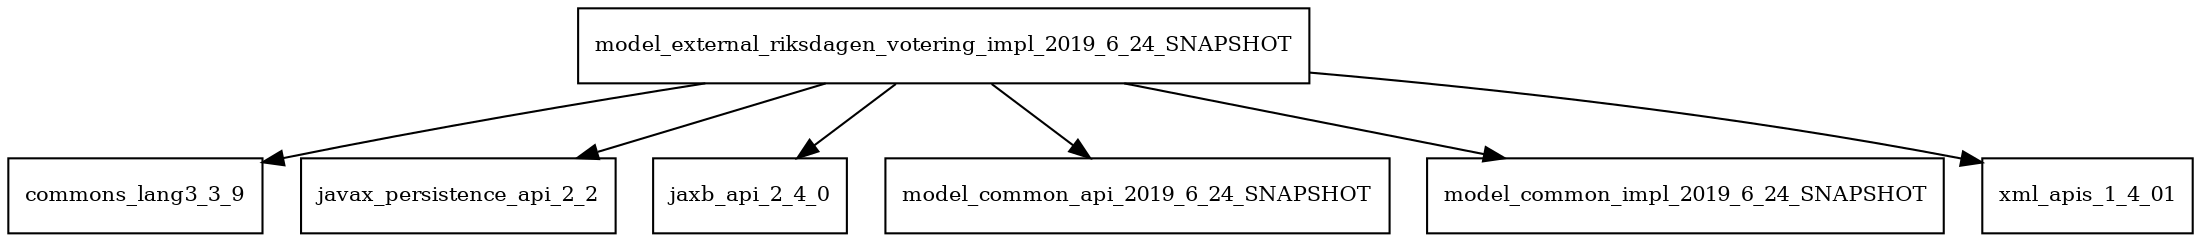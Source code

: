 digraph model_external_riksdagen_votering_impl_2019_6_24_SNAPSHOT_dependencies {
  node [shape = box, fontsize=10.0];
  model_external_riksdagen_votering_impl_2019_6_24_SNAPSHOT -> commons_lang3_3_9;
  model_external_riksdagen_votering_impl_2019_6_24_SNAPSHOT -> javax_persistence_api_2_2;
  model_external_riksdagen_votering_impl_2019_6_24_SNAPSHOT -> jaxb_api_2_4_0;
  model_external_riksdagen_votering_impl_2019_6_24_SNAPSHOT -> model_common_api_2019_6_24_SNAPSHOT;
  model_external_riksdagen_votering_impl_2019_6_24_SNAPSHOT -> model_common_impl_2019_6_24_SNAPSHOT;
  model_external_riksdagen_votering_impl_2019_6_24_SNAPSHOT -> xml_apis_1_4_01;
}
